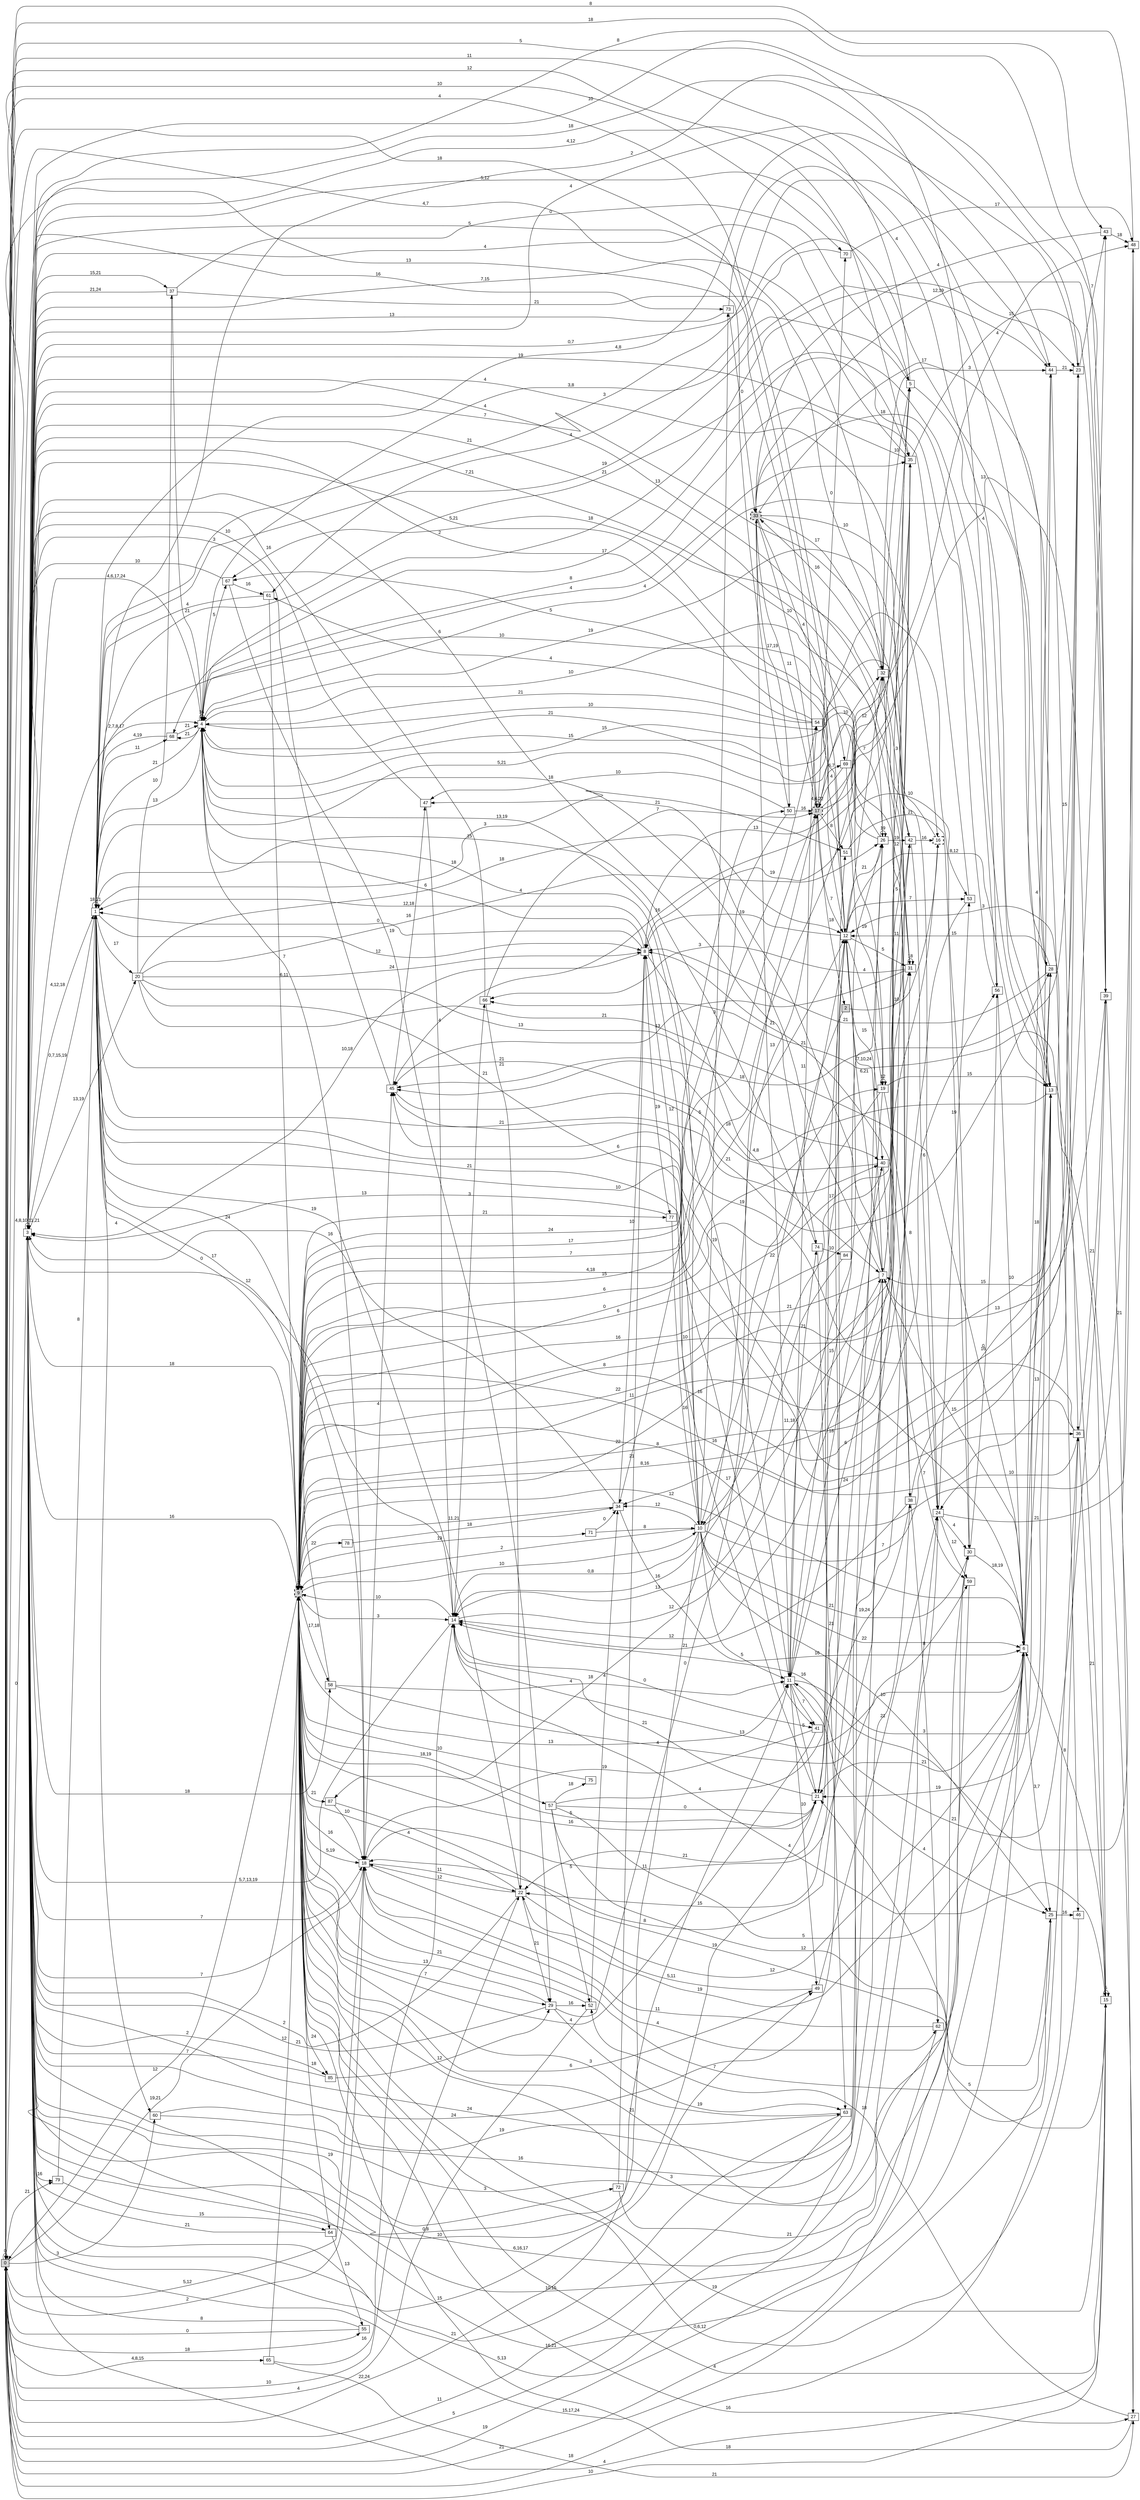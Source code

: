 digraph "NDFA" {
  rankdir=LR
  node [shape=box width=0.1 height=0.1 fontname=Arial]
  edge [fontname=Arial]
/* Estados */
 s0 [label="0" style="filled"] /* I:1 F:0 D:0 */
 s1 [label="1" ] /* I:0 F:0 D:0 */
 s2 [label="2" style="filled"] /* I:1 F:0 D:0 */
 s3 [label="3" ] /* I:0 F:0 D:0 */
 s4 [label="4" ] /* I:0 F:0 D:0 */
 s5 [label="5" ] /* I:0 F:0 D:0 */
 s6 [label="6" ] /* I:0 F:0 D:0 */
 s7 [label="7" ] /* I:0 F:0 D:0 */
 s8 [label="8" ] /* I:0 F:0 D:0 */
 s9 [label="9" style="filled,bold,dashed"] /* I:1 F:1 D:0 */
 s10 [label="10" ] /* I:0 F:0 D:0 */
 s11 [label="11" ] /* I:0 F:0 D:0 */
 s12 [label="12" ] /* I:0 F:0 D:0 */
 s13 [label="13" ] /* I:0 F:0 D:0 */
 s14 [label="14" ] /* I:0 F:0 D:0 */
 s15 [label="15" ] /* I:0 F:0 D:0 */
 s16 [label="16" style="bold,dashed"] /* I:0 F:1 D:0 */
 s17 [label="17" style="filled,bold,dashed"] /* I:1 F:1 D:0 */
 s18 [label="18" ] /* I:0 F:0 D:0 */
 s19 [label="19" ] /* I:0 F:0 D:0 */
 s20 [label="20" ] /* I:0 F:0 D:0 */
 s21 [label="21" ] /* I:0 F:0 D:0 */
 s22 [label="22" ] /* I:0 F:0 D:0 */
 s23 [label="23" ] /* I:0 F:0 D:0 */
 s24 [label="24" ] /* I:0 F:0 D:0 */
 s25 [label="25" ] /* I:0 F:0 D:0 */
 s26 [label="26" ] /* I:0 F:0 D:0 */
 s27 [label="27" ] /* I:0 F:0 D:0 */
 s28 [label="28" ] /* I:0 F:0 D:0 */
 s29 [label="29" ] /* I:0 F:0 D:0 */
 s30 [label="30" ] /* I:0 F:0 D:0 */
 s31 [label="31" ] /* I:0 F:0 D:0 */
 s32 [label="32" ] /* I:0 F:0 D:0 */
 s33 [label="33" style="filled,bold,dashed"] /* I:1 F:1 D:0 */
 s34 [label="34" ] /* I:0 F:0 D:0 */
 s35 [label="35" ] /* I:0 F:0 D:0 */
 s36 [label="36" ] /* I:0 F:0 D:0 */
 s37 [label="37" ] /* I:0 F:0 D:0 */
 s38 [label="38" ] /* I:0 F:0 D:0 */
 s39 [label="39" ] /* I:0 F:0 D:0 */
 s40 [label="40" ] /* I:0 F:0 D:0 */
 s41 [label="41" ] /* I:0 F:0 D:0 */
 s42 [label="42" ] /* I:0 F:0 D:0 */
 s43 [label="43" ] /* I:0 F:0 D:0 */
 s44 [label="44" ] /* I:0 F:0 D:0 */
 s45 [label="45" ] /* I:0 F:0 D:0 */
 s46 [label="46" ] /* I:0 F:0 D:0 */
 s47 [label="47" ] /* I:0 F:0 D:0 */
 s48 [label="48" ] /* I:0 F:0 D:0 */
 s49 [label="49" ] /* I:0 F:0 D:0 */
 s50 [label="50" ] /* I:0 F:0 D:0 */
 s51 [label="51" ] /* I:0 F:0 D:0 */
 s52 [label="52" ] /* I:0 F:0 D:0 */
 s53 [label="53" ] /* I:0 F:0 D:0 */
 s54 [label="54" ] /* I:0 F:0 D:0 */
 s55 [label="55" ] /* I:0 F:0 D:0 */
 s56 [label="56" ] /* I:0 F:0 D:0 */
 s57 [label="57" ] /* I:0 F:0 D:0 */
 s58 [label="58" ] /* I:0 F:0 D:0 */
 s59 [label="59" ] /* I:0 F:0 D:0 */
 s60 [label="60" ] /* I:0 F:0 D:0 */
 s61 [label="61" ] /* I:0 F:0 D:0 */
 s62 [label="62" ] /* I:0 F:0 D:0 */
 s63 [label="63" ] /* I:0 F:0 D:0 */
 s64 [label="64" ] /* I:0 F:0 D:0 */
 s65 [label="65" ] /* I:0 F:0 D:0 */
 s66 [label="66" ] /* I:0 F:0 D:0 */
 s67 [label="67" ] /* I:0 F:0 D:0 */
 s68 [label="68" ] /* I:0 F:0 D:0 */
 s69 [label="69" ] /* I:0 F:0 D:0 */
 s70 [label="70" ] /* I:0 F:0 D:0 */
 s71 [label="71" ] /* I:0 F:0 D:0 */
 s72 [label="72" ] /* I:0 F:0 D:0 */
 s73 [label="73" ] /* I:0 F:0 D:0 */
 s74 [label="74" ] /* I:0 F:0 D:0 */
 s75 [label="75" ] /* I:0 F:0 D:0 */
 s77 [label="77" ] /* I:0 F:0 D:0 */
 s78 [label="78" ] /* I:0 F:0 D:0 */
 s79 [label="79" ] /* I:0 F:0 D:0 */
 s84 [label="84" ] /* I:0 F:0 D:0 */
 s85 [label="85" ] /* I:0 F:0 D:0 */
 s87 [label="87" ] /* I:0 F:0 D:0 */
/* Transiciones */
  s0 -> s0 [label="0"]
  s0 -> s3 [label="0"]
  s0 -> s7 [label="5"]
  s0 -> s9 [label="19,21"]
  s0 -> s12 [label="18"]
  s0 -> s15 [label="10"]
  s0 -> s17 [label="4,7"]
  s0 -> s18 [label="2"]
  s0 -> s22 [label="10"]
  s0 -> s35 [label="12"]
  s0 -> s36 [label="18"]
  s0 -> s43 [label="8"]
  s0 -> s55 [label="18"]
  s0 -> s60 [label="3"]
  s0 -> s65 [label="4,8,15"]
  s0 -> s69 [label="4"]
  s0 -> s70 [label="10"]
  s0 -> s73 [label="16"]
  s0 -> s79 [label="21"]
  s1 -> s1 [label="18,21"]
  s1 -> s3 [label="0,7,15,19"]
  s1 -> s4 [label="13"]
  s1 -> s8 [label="12"]
  s1 -> s18 [label="24"]
  s1 -> s20 [label="17"]
  s1 -> s36 [label="10"]
  s1 -> s40 [label="21"]
  s1 -> s44 [label="19"]
  s1 -> s51 [label="3"]
  s1 -> s60 [label="4"]
  s1 -> s68 [label="11"]
  s2 -> s10 [label="22"]
  s2 -> s16 [label="10"]
  s3 -> s1 [label="4,12,18"]
  s3 -> s3 [label="4,8,10,11,21"]
  s3 -> s4 [label="2,7,8,17"]
  s3 -> s6 [label="10,15"]
  s3 -> s9 [label="16"]
  s3 -> s11 [label="0,8"]
  s3 -> s12 [label="5,21"]
  s3 -> s14 [label="12"]
  s3 -> s15 [label="4"]
  s3 -> s18 [label="7"]
  s3 -> s20 [label="13,19"]
  s3 -> s23 [label="10"]
  s3 -> s26 [label="21"]
  s3 -> s28 [label="4"]
  s3 -> s32 [label="5"]
  s3 -> s35 [label="4"]
  s3 -> s37 [label="15,21"]
  s3 -> s38 [label="3"]
  s3 -> s42 [label="7"]
  s3 -> s44 [label="18"]
  s3 -> s49 [label="15"]
  s3 -> s51 [label="24"]
  s3 -> s58 [label="18"]
  s3 -> s72 [label="19"]
  s3 -> s74 [label="6"]
  s3 -> s79 [label="16"]
  s3 -> s85 [label="2"]
  s4 -> s1 [label="21"]
  s4 -> s3 [label="4,6,17,24"]
  s4 -> s4 [label="16"]
  s4 -> s18 [label="7"]
  s4 -> s23 [label="13"]
  s4 -> s24 [label="10"]
  s4 -> s30 [label="15"]
  s4 -> s31 [label="10"]
  s4 -> s35 [label="4"]
  s4 -> s67 [label="5"]
  s4 -> s68 [label="21"]
  s5 -> s0 [label="11"]
  s5 -> s3 [label="5,12"]
  s5 -> s4 [label="3,8"]
  s5 -> s13 [label="4"]
  s5 -> s45 [label="16"]
  s6 -> s3 [label="16,21"]
  s6 -> s9 [label="12"]
  s6 -> s13 [label="13"]
  s6 -> s14 [label="13"]
  s6 -> s21 [label="21"]
  s6 -> s25 [label="3,7"]
  s6 -> s28 [label="18"]
  s6 -> s44 [label="4"]
  s6 -> s45 [label="19"]
  s7 -> s3 [label="24"]
  s7 -> s4 [label="18"]
  s7 -> s6 [label="15"]
  s7 -> s9 [label="8"]
  s7 -> s12 [label="6,21"]
  s7 -> s14 [label="12"]
  s7 -> s35 [label="5"]
  s7 -> s42 [label="11"]
  s7 -> s47 [label="21"]
  s8 -> s1 [label="0"]
  s8 -> s3 [label="10,18"]
  s8 -> s4 [label="6"]
  s8 -> s7 [label="4,8"]
  s8 -> s35 [label="19"]
  s8 -> s77 [label="19"]
  s9 -> s0 [label="12"]
  s9 -> s1 [label="0"]
  s9 -> s3 [label="18"]
  s9 -> s5 [label="6"]
  s9 -> s6 [label="3"]
  s9 -> s9 [label="2"]
  s9 -> s10 [label="10"]
  s9 -> s11 [label="13"]
  s9 -> s12 [label="4,18"]
  s9 -> s14 [label="3"]
  s9 -> s15 [label="4"]
  s9 -> s17 [label="7"]
  s9 -> s18 [label="5,19"]
  s9 -> s19 [label="6"]
  s9 -> s21 [label="5"]
  s9 -> s23 [label="16"]
  s9 -> s24 [label="21"]
  s9 -> s27 [label="16"]
  s9 -> s29 [label="7"]
  s9 -> s31 [label="22"]
  s9 -> s32 [label="15"]
  s9 -> s42 [label="22"]
  s9 -> s43 [label="16"]
  s9 -> s49 [label="6"]
  s9 -> s50 [label="24"]
  s9 -> s54 [label="17"]
  s9 -> s56 [label="8"]
  s9 -> s57 [label="18,19"]
  s9 -> s58 [label="17,18"]
  s9 -> s64 [label="18"]
  s9 -> s71 [label="19"]
  s9 -> s77 [label="21"]
  s9 -> s78 [label="22"]
  s9 -> s85 [label="24"]
  s9 -> s87 [label="21"]
  s10 -> s0 [label="22,24"]
  s10 -> s1 [label="12,18"]
  s10 -> s4 [label="18"]
  s10 -> s6 [label="22"]
  s10 -> s7 [label="11,18"]
  s10 -> s8 [label="12"]
  s10 -> s9 [label="2"]
  s10 -> s11 [label="5"]
  s10 -> s13 [label="7"]
  s10 -> s14 [label="0,8"]
  s10 -> s25 [label="10"]
  s10 -> s30 [label="21"]
  s10 -> s34 [label="12"]
  s10 -> s73 [label="3"]
  s11 -> s4 [label="13,19"]
  s11 -> s5 [label="6"]
  s11 -> s21 [label="5"]
  s11 -> s25 [label="4"]
  s11 -> s28 [label="3"]
  s11 -> s40 [label="18"]
  s11 -> s41 [label="7"]
  s11 -> s49 [label="10"]
  s11 -> s54 [label="11"]
  s11 -> s74 [label="21"]
  s12 -> s7 [label="7,10,24"]
  s12 -> s8 [label="19"]
  s12 -> s13 [label="8,12"]
  s12 -> s14 [label="16"]
  s12 -> s19 [label="4"]
  s12 -> s22 [label="21"]
  s12 -> s26 [label="21"]
  s12 -> s31 [label="5"]
  s12 -> s32 [label="7"]
  s12 -> s40 [label="15"]
  s12 -> s53 [label="7"]
  s12 -> s67 [label="5"]
  s13 -> s1 [label="21"]
  s13 -> s3 [label="4,12"]
  s13 -> s9 [label="10"]
  s13 -> s45 [label="18"]
  s14 -> s3 [label="5,7,13,19"]
  s14 -> s9 [label="10"]
  s14 -> s15 [label="4"]
  s14 -> s26 [label="12"]
  s14 -> s41 [label="0"]
  s14 -> s66 [label="3"]
  s15 -> s6 [label="8"]
  s15 -> s9 [label="19"]
  s15 -> s12 [label="3"]
  s15 -> s15 [label="5"]
  s15 -> s21 [label="5"]
  s15 -> s66 [label="21"]
  s16 -> s4 [label="19"]
  s16 -> s9 [label="11"]
  s17 -> s2 [label="18"]
  s17 -> s12 [label="7"]
  s17 -> s17 [label="4,6,22"]
  s17 -> s27 [label="13"]
  s17 -> s32 [label="10"]
  s17 -> s33 [label="11"]
  s17 -> s35 [label="12"]
  s17 -> s51 [label="8"]
  s17 -> s69 [label="6,7"]
  s17 -> s70 [label="0"]
  s17 -> s87 [label="18"]
  s18 -> s0 [label="5,12"]
  s18 -> s3 [label="7"]
  s18 -> s6 [label="19"]
  s18 -> s9 [label="16"]
  s18 -> s22 [label="11"]
  s18 -> s31 [label="11"]
  s18 -> s45 [label="4"]
  s18 -> s62 [label="4"]
  s19 -> s1 [label="10"]
  s19 -> s9 [label="0"]
  s19 -> s13 [label="15"]
  s19 -> s19 [label="12"]
  s19 -> s22 [label="15"]
  s19 -> s24 [label="8"]
  s20 -> s6 [label="21"]
  s20 -> s8 [label="24"]
  s20 -> s12 [label="18"]
  s20 -> s26 [label="4"]
  s20 -> s37 [label="10"]
  s20 -> s40 [label="13"]
  s20 -> s41 [label="21"]
  s21 -> s1 [label="21"]
  s21 -> s3 [label="10"]
  s21 -> s9 [label="16"]
  s21 -> s12 [label="17"]
  s21 -> s14 [label="21"]
  s22 -> s1 [label="19"]
  s22 -> s3 [label="2"]
  s22 -> s6 [label="12"]
  s22 -> s9 [label="4"]
  s22 -> s18 [label="12"]
  s22 -> s29 [label="21"]
  s23 -> s1 [label="4,8"]
  s23 -> s7 [label="15"]
  s23 -> s34 [label="24"]
  s23 -> s43 [label="7"]
  s23 -> s45 [label="18"]
  s24 -> s3 [label="5,13"]
  s24 -> s30 [label="4"]
  s24 -> s48 [label="21"]
  s24 -> s53 [label="19"]
  s24 -> s59 [label="12"]
  s25 -> s3 [label="15,17,24"]
  s25 -> s18 [label="7"]
  s25 -> s46 [label="16"]
  s26 -> s1 [label="5,21"]
  s26 -> s3 [label="7,21"]
  s26 -> s4 [label="21"]
  s26 -> s11 [label="15"]
  s26 -> s26 [label="19"]
  s26 -> s42 [label="19"]
  s27 -> s9 [label="18"]
  s27 -> s52 [label="18"]
  s28 -> s3 [label="0,7"]
  s28 -> s4 [label="4"]
  s28 -> s8 [label="21"]
  s28 -> s12 [label="15"]
  s29 -> s3 [label="21"]
  s29 -> s9 [label="13"]
  s29 -> s17 [label="0"]
  s29 -> s52 [label="16"]
  s29 -> s63 [label="19"]
  s30 -> s0 [label="21"]
  s30 -> s6 [label="18,19"]
  s30 -> s56 [label="0"]
  s31 -> s3 [label="4"]
  s31 -> s31 [label="18"]
  s31 -> s45 [label="13"]
  s31 -> s66 [label="3"]
  s32 -> s5 [label="10"]
  s32 -> s8 [label="13"]
  s32 -> s31 [label="3"]
  s32 -> s33 [label="16"]
  s32 -> s38 [label="12"]
  s32 -> s44 [label="3"]
  s33 -> s11 [label="13"]
  s33 -> s12 [label="4"]
  s33 -> s16 [label="10"]
  s33 -> s17 [label="10"]
  s33 -> s32 [label="17"]
  s33 -> s39 [label="12,19"]
  s33 -> s46 [label="17"]
  s33 -> s50 [label="17,19"]
  s33 -> s56 [label="18"]
  s34 -> s3 [label="16"]
  s34 -> s6 [label="16"]
  s34 -> s8 [label="10"]
  s34 -> s9 [label="11,21"]
  s35 -> s3 [label="7,15"]
  s35 -> s4 [label="8"]
  s35 -> s9 [label="16"]
  s35 -> s39 [label="15"]
  s36 -> s1 [label="6"]
  s36 -> s15 [label="21"]
  s36 -> s24 [label="10"]
  s36 -> s39 [label="21"]
  s36 -> s45 [label="19"]
  s37 -> s3 [label="21,24"]
  s37 -> s4 [label="21"]
  s37 -> s5 [label="0"]
  s37 -> s32 [label="21"]
  s38 -> s4 [label="15"]
  s38 -> s8 [label="21"]
  s38 -> s13 [label="16"]
  s38 -> s14 [label="21"]
  s38 -> s21 [label="19,24"]
  s38 -> s62 [label="8"]
  s39 -> s0 [label="18"]
  s39 -> s1 [label="2"]
  s39 -> s7 [label="13"]
  s39 -> s11 [label="21"]
  s39 -> s27 [label="21"]
  s40 -> s1 [label="21"]
  s40 -> s10 [label="21"]
  s40 -> s59 [label="7"]
  s41 -> s9 [label="4"]
  s41 -> s18 [label="19"]
  s42 -> s3 [label="4"]
  s42 -> s16 [label="16"]
  s42 -> s18 [label="8"]
  s42 -> s24 [label="6"]
  s42 -> s67 [label="18"]
  s43 -> s33 [label="4"]
  s43 -> s48 [label="18"]
  s44 -> s1 [label="3"]
  s44 -> s21 [label="19"]
  s44 -> s23 [label="21"]
  s44 -> s36 [label="15"]
  s45 -> s3 [label="3"]
  s45 -> s28 [label="21"]
  s45 -> s47 [label="16"]
  s46 -> s9 [label="0,6,12"]
  s47 -> s3 [label="10"]
  s47 -> s14 [label="4"]
  s48 -> s3 [label="8"]
  s48 -> s9 [label="17"]
  s48 -> s14 [label="16"]
  s49 -> s22 [label="5,11"]
  s49 -> s24 [label="21"]
  s50 -> s0 [label="13"]
  s50 -> s17 [label="16"]
  s50 -> s34 [label="5"]
  s50 -> s47 [label="10"]
  s51 -> s30 [label="21"]
  s51 -> s53 [label="10"]
  s52 -> s0 [label="4"]
  s52 -> s9 [label="21"]
  s52 -> s34 [label="4"]
  s53 -> s3 [label="19"]
  s53 -> s9 [label="8,16"]
  s54 -> s3 [label="2"]
  s54 -> s4 [label="21"]
  s54 -> s61 [label="4"]
  s55 -> s0 [label="0"]
  s55 -> s3 [label="8"]
  s56 -> s0 [label="5"]
  s56 -> s6 [label="10"]
  s56 -> s68 [label="17"]
  s57 -> s12 [label="4"]
  s57 -> s13 [label="5"]
  s57 -> s21 [label="0"]
  s57 -> s25 [label="12"]
  s57 -> s52 [label="5"]
  s57 -> s75 [label="18"]
  s58 -> s1 [label="17"]
  s58 -> s11 [label="4"]
  s58 -> s59 [label="4"]
  s59 -> s3 [label="6,16,17"]
  s60 -> s26 [label="16"]
  s60 -> s63 [label="19"]
  s61 -> s1 [label="4"]
  s61 -> s9 [label="6,11"]
  s62 -> s0 [label="19"]
  s62 -> s18 [label="11"]
  s63 -> s0 [label="11"]
  s63 -> s3 [label="21"]
  s63 -> s9 [label="3"]
  s64 -> s3 [label="21"]
  s64 -> s55 [label="13"]
  s65 -> s9 [label="12"]
  s65 -> s14 [label="16"]
  s65 -> s27 [label="21"]
  s66 -> s3 [label="16"]
  s66 -> s17 [label="7"]
  s66 -> s22 [label="21"]
  s67 -> s3 [label="10"]
  s67 -> s29 [label="19"]
  s67 -> s61 [label="16"]
  s68 -> s1 [label="4,19"]
  s68 -> s4 [label="21"]
  s69 -> s17 [label="4"]
  s69 -> s19 [label="19"]
  s69 -> s48 [label="4"]
  s70 -> s48 [label="17"]
  s70 -> s61 [label="4"]
  s71 -> s10 [label="8"]
  s71 -> s34 [label="0"]
  s72 -> s8 [label="21"]
  s72 -> s30 [label="21"]
  s73 -> s3 [label="13"]
  s73 -> s13 [label="4"]
  s73 -> s33 [label="0"]
  s74 -> s1 [label="15"]
  s74 -> s63 [label="21"]
  s74 -> s84 [label="10"]
  s75 -> s9 [label="10"]
  s77 -> s3 [label="13"]
  s77 -> s10 [label="16"]
  s78 -> s34 [label="18"]
  s79 -> s1 [label="8"]
  s79 -> s64 [label="15"]
  s84 -> s14 [label="13"]
  s85 -> s3 [label="7"]
  s85 -> s29 [label="12"]
  s87 -> s18 [label="10"]
  s87 -> s36 [label="19"]
}
